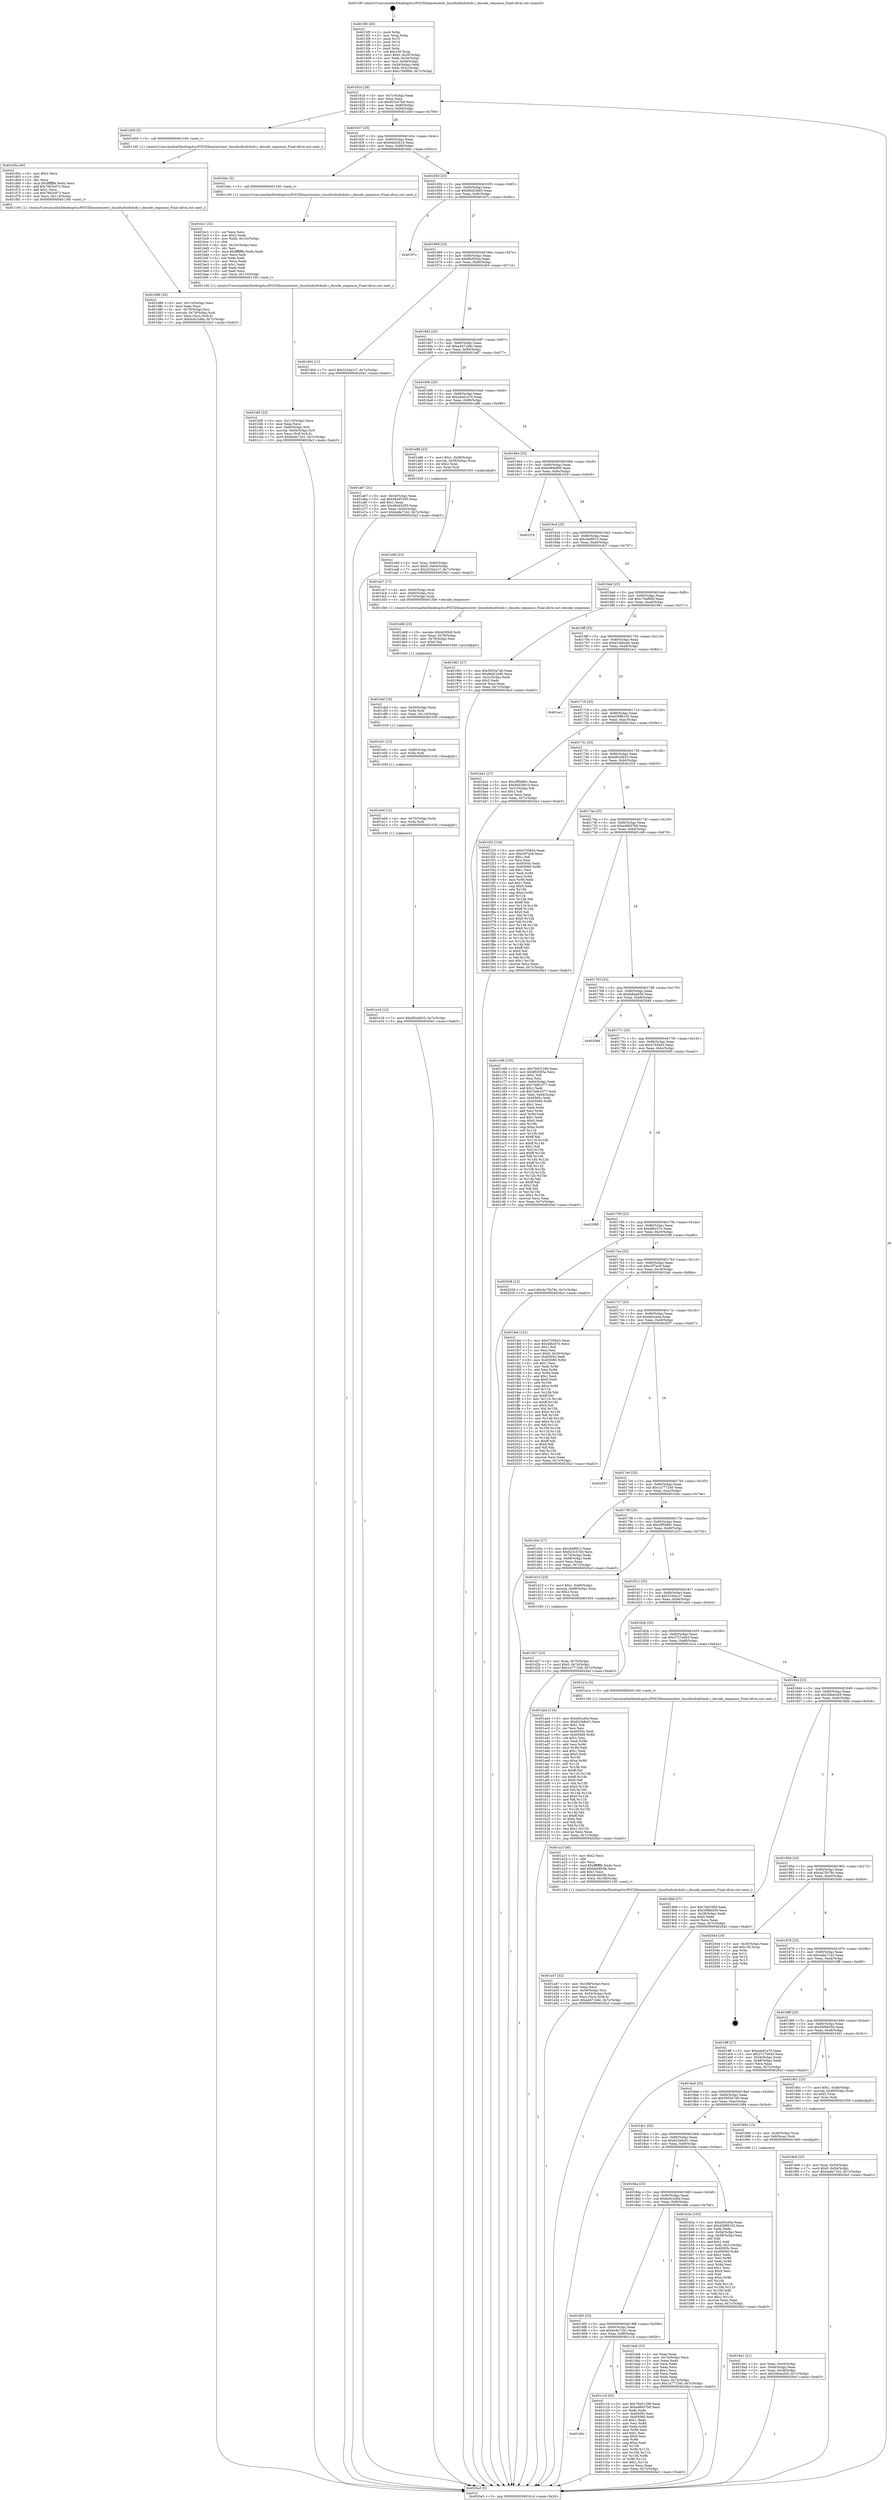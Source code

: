digraph "0x4015f0" {
  label = "0x4015f0 (/mnt/c/Users/mathe/Desktop/tcc/POCII/binaries/extr_linuxfsnfsnfs4xdr.c_decode_sequence_Final-ollvm.out::main(0))"
  labelloc = "t"
  node[shape=record]

  Entry [label="",width=0.3,height=0.3,shape=circle,fillcolor=black,style=filled]
  "0x40161d" [label="{
     0x40161d [26]\l
     | [instrs]\l
     &nbsp;&nbsp;0x40161d \<+3\>: mov -0x7c(%rbp),%eax\l
     &nbsp;&nbsp;0x401620 \<+2\>: mov %eax,%ecx\l
     &nbsp;&nbsp;0x401622 \<+6\>: sub $0x923c57b0,%ecx\l
     &nbsp;&nbsp;0x401628 \<+3\>: mov %eax,-0x80(%rbp)\l
     &nbsp;&nbsp;0x40162b \<+6\>: mov %ecx,-0x84(%rbp)\l
     &nbsp;&nbsp;0x401631 \<+6\>: je 0000000000401d59 \<main+0x769\>\l
  }"]
  "0x401d59" [label="{
     0x401d59 [5]\l
     | [instrs]\l
     &nbsp;&nbsp;0x401d59 \<+5\>: call 0000000000401160 \<next_i\>\l
     | [calls]\l
     &nbsp;&nbsp;0x401160 \{1\} (/mnt/c/Users/mathe/Desktop/tcc/POCII/binaries/extr_linuxfsnfsnfs4xdr.c_decode_sequence_Final-ollvm.out::next_i)\l
  }"]
  "0x401637" [label="{
     0x401637 [25]\l
     | [instrs]\l
     &nbsp;&nbsp;0x401637 \<+5\>: jmp 000000000040163c \<main+0x4c\>\l
     &nbsp;&nbsp;0x40163c \<+3\>: mov -0x80(%rbp),%eax\l
     &nbsp;&nbsp;0x40163f \<+5\>: sub $0x94d20610,%eax\l
     &nbsp;&nbsp;0x401644 \<+6\>: mov %eax,-0x88(%rbp)\l
     &nbsp;&nbsp;0x40164a \<+6\>: je 0000000000401bbc \<main+0x5cc\>\l
  }"]
  Exit [label="",width=0.3,height=0.3,shape=circle,fillcolor=black,style=filled,peripheries=2]
  "0x401bbc" [label="{
     0x401bbc [5]\l
     | [instrs]\l
     &nbsp;&nbsp;0x401bbc \<+5\>: call 0000000000401160 \<next_i\>\l
     | [calls]\l
     &nbsp;&nbsp;0x401160 \{1\} (/mnt/c/Users/mathe/Desktop/tcc/POCII/binaries/extr_linuxfsnfsnfs4xdr.c_decode_sequence_Final-ollvm.out::next_i)\l
  }"]
  "0x401650" [label="{
     0x401650 [25]\l
     | [instrs]\l
     &nbsp;&nbsp;0x401650 \<+5\>: jmp 0000000000401655 \<main+0x65\>\l
     &nbsp;&nbsp;0x401655 \<+3\>: mov -0x80(%rbp),%eax\l
     &nbsp;&nbsp;0x401658 \<+5\>: sub $0x96d23e95,%eax\l
     &nbsp;&nbsp;0x40165d \<+6\>: mov %eax,-0x8c(%rbp)\l
     &nbsp;&nbsp;0x401663 \<+6\>: je 000000000040197c \<main+0x38c\>\l
  }"]
  "0x401e19" [label="{
     0x401e19 [12]\l
     | [instrs]\l
     &nbsp;&nbsp;0x401e19 \<+7\>: movl $0xd92af453,-0x7c(%rbp)\l
     &nbsp;&nbsp;0x401e20 \<+5\>: jmp 00000000004020a3 \<main+0xab3\>\l
  }"]
  "0x40197c" [label="{
     0x40197c\l
  }", style=dashed]
  "0x401669" [label="{
     0x401669 [25]\l
     | [instrs]\l
     &nbsp;&nbsp;0x401669 \<+5\>: jmp 000000000040166e \<main+0x7e\>\l
     &nbsp;&nbsp;0x40166e \<+3\>: mov -0x80(%rbp),%eax\l
     &nbsp;&nbsp;0x401671 \<+5\>: sub $0x9fcf293a,%eax\l
     &nbsp;&nbsp;0x401676 \<+6\>: mov %eax,-0x90(%rbp)\l
     &nbsp;&nbsp;0x40167c \<+6\>: je 0000000000401d04 \<main+0x714\>\l
  }"]
  "0x401e0d" [label="{
     0x401e0d [12]\l
     | [instrs]\l
     &nbsp;&nbsp;0x401e0d \<+4\>: mov -0x70(%rbp),%rdx\l
     &nbsp;&nbsp;0x401e11 \<+3\>: mov %rdx,%rdi\l
     &nbsp;&nbsp;0x401e14 \<+5\>: call 0000000000401030 \<free@plt\>\l
     | [calls]\l
     &nbsp;&nbsp;0x401030 \{1\} (unknown)\l
  }"]
  "0x401d04" [label="{
     0x401d04 [12]\l
     | [instrs]\l
     &nbsp;&nbsp;0x401d04 \<+7\>: movl $0x323da1c7,-0x7c(%rbp)\l
     &nbsp;&nbsp;0x401d0b \<+5\>: jmp 00000000004020a3 \<main+0xab3\>\l
  }"]
  "0x401682" [label="{
     0x401682 [25]\l
     | [instrs]\l
     &nbsp;&nbsp;0x401682 \<+5\>: jmp 0000000000401687 \<main+0x97\>\l
     &nbsp;&nbsp;0x401687 \<+3\>: mov -0x80(%rbp),%eax\l
     &nbsp;&nbsp;0x40168a \<+5\>: sub $0xa4471b8c,%eax\l
     &nbsp;&nbsp;0x40168f \<+6\>: mov %eax,-0x94(%rbp)\l
     &nbsp;&nbsp;0x401695 \<+6\>: je 0000000000401a67 \<main+0x477\>\l
  }"]
  "0x401e01" [label="{
     0x401e01 [12]\l
     | [instrs]\l
     &nbsp;&nbsp;0x401e01 \<+4\>: mov -0x60(%rbp),%rdx\l
     &nbsp;&nbsp;0x401e05 \<+3\>: mov %rdx,%rdi\l
     &nbsp;&nbsp;0x401e08 \<+5\>: call 0000000000401030 \<free@plt\>\l
     | [calls]\l
     &nbsp;&nbsp;0x401030 \{1\} (unknown)\l
  }"]
  "0x401a67" [label="{
     0x401a67 [31]\l
     | [instrs]\l
     &nbsp;&nbsp;0x401a67 \<+3\>: mov -0x54(%rbp),%eax\l
     &nbsp;&nbsp;0x401a6a \<+5\>: sub $0x48445295,%eax\l
     &nbsp;&nbsp;0x401a6f \<+3\>: add $0x1,%eax\l
     &nbsp;&nbsp;0x401a72 \<+5\>: add $0x48445295,%eax\l
     &nbsp;&nbsp;0x401a77 \<+3\>: mov %eax,-0x54(%rbp)\l
     &nbsp;&nbsp;0x401a7a \<+7\>: movl $0x4a8a71b2,-0x7c(%rbp)\l
     &nbsp;&nbsp;0x401a81 \<+5\>: jmp 00000000004020a3 \<main+0xab3\>\l
  }"]
  "0x40169b" [label="{
     0x40169b [25]\l
     | [instrs]\l
     &nbsp;&nbsp;0x40169b \<+5\>: jmp 00000000004016a0 \<main+0xb0\>\l
     &nbsp;&nbsp;0x4016a0 \<+3\>: mov -0x80(%rbp),%eax\l
     &nbsp;&nbsp;0x4016a3 \<+5\>: sub $0xa4ed1a70,%eax\l
     &nbsp;&nbsp;0x4016a8 \<+6\>: mov %eax,-0x98(%rbp)\l
     &nbsp;&nbsp;0x4016ae \<+6\>: je 0000000000401a86 \<main+0x496\>\l
  }"]
  "0x401def" [label="{
     0x401def [18]\l
     | [instrs]\l
     &nbsp;&nbsp;0x401def \<+4\>: mov -0x50(%rbp),%rdx\l
     &nbsp;&nbsp;0x401df3 \<+3\>: mov %rdx,%rdi\l
     &nbsp;&nbsp;0x401df6 \<+6\>: mov %eax,-0x118(%rbp)\l
     &nbsp;&nbsp;0x401dfc \<+5\>: call 0000000000401030 \<free@plt\>\l
     | [calls]\l
     &nbsp;&nbsp;0x401030 \{1\} (unknown)\l
  }"]
  "0x401a86" [label="{
     0x401a86 [23]\l
     | [instrs]\l
     &nbsp;&nbsp;0x401a86 \<+7\>: movl $0x1,-0x58(%rbp)\l
     &nbsp;&nbsp;0x401a8d \<+4\>: movslq -0x58(%rbp),%rax\l
     &nbsp;&nbsp;0x401a91 \<+4\>: shl $0x2,%rax\l
     &nbsp;&nbsp;0x401a95 \<+3\>: mov %rax,%rdi\l
     &nbsp;&nbsp;0x401a98 \<+5\>: call 0000000000401050 \<malloc@plt\>\l
     | [calls]\l
     &nbsp;&nbsp;0x401050 \{1\} (unknown)\l
  }"]
  "0x4016b4" [label="{
     0x4016b4 [25]\l
     | [instrs]\l
     &nbsp;&nbsp;0x4016b4 \<+5\>: jmp 00000000004016b9 \<main+0xc9\>\l
     &nbsp;&nbsp;0x4016b9 \<+3\>: mov -0x80(%rbp),%eax\l
     &nbsp;&nbsp;0x4016bc \<+5\>: sub $0xb089ef06,%eax\l
     &nbsp;&nbsp;0x4016c1 \<+6\>: mov %eax,-0x9c(%rbp)\l
     &nbsp;&nbsp;0x4016c7 \<+6\>: je 0000000000401f19 \<main+0x929\>\l
  }"]
  "0x401dd8" [label="{
     0x401dd8 [23]\l
     | [instrs]\l
     &nbsp;&nbsp;0x401dd8 \<+10\>: movabs $0x4030b6,%rdi\l
     &nbsp;&nbsp;0x401de2 \<+3\>: mov %eax,-0x78(%rbp)\l
     &nbsp;&nbsp;0x401de5 \<+3\>: mov -0x78(%rbp),%esi\l
     &nbsp;&nbsp;0x401de8 \<+2\>: mov $0x0,%al\l
     &nbsp;&nbsp;0x401dea \<+5\>: call 0000000000401040 \<printf@plt\>\l
     | [calls]\l
     &nbsp;&nbsp;0x401040 \{1\} (unknown)\l
  }"]
  "0x401f19" [label="{
     0x401f19\l
  }", style=dashed]
  "0x4016cd" [label="{
     0x4016cd [25]\l
     | [instrs]\l
     &nbsp;&nbsp;0x4016cd \<+5\>: jmp 00000000004016d2 \<main+0xe2\>\l
     &nbsp;&nbsp;0x4016d2 \<+3\>: mov -0x80(%rbp),%eax\l
     &nbsp;&nbsp;0x4016d5 \<+5\>: sub $0xc6ef0f13,%eax\l
     &nbsp;&nbsp;0x4016da \<+6\>: mov %eax,-0xa0(%rbp)\l
     &nbsp;&nbsp;0x4016e0 \<+6\>: je 0000000000401dc7 \<main+0x7d7\>\l
  }"]
  "0x401d86" [label="{
     0x401d86 [32]\l
     | [instrs]\l
     &nbsp;&nbsp;0x401d86 \<+6\>: mov -0x114(%rbp),%ecx\l
     &nbsp;&nbsp;0x401d8c \<+3\>: imul %eax,%ecx\l
     &nbsp;&nbsp;0x401d8f \<+4\>: mov -0x70(%rbp),%rsi\l
     &nbsp;&nbsp;0x401d93 \<+4\>: movslq -0x74(%rbp),%rdi\l
     &nbsp;&nbsp;0x401d97 \<+3\>: mov %ecx,(%rsi,%rdi,4)\l
     &nbsp;&nbsp;0x401d9a \<+7\>: movl $0x6c6c2d6a,-0x7c(%rbp)\l
     &nbsp;&nbsp;0x401da1 \<+5\>: jmp 00000000004020a3 \<main+0xab3\>\l
  }"]
  "0x401dc7" [label="{
     0x401dc7 [17]\l
     | [instrs]\l
     &nbsp;&nbsp;0x401dc7 \<+4\>: mov -0x50(%rbp),%rdi\l
     &nbsp;&nbsp;0x401dcb \<+4\>: mov -0x60(%rbp),%rsi\l
     &nbsp;&nbsp;0x401dcf \<+4\>: mov -0x70(%rbp),%rdx\l
     &nbsp;&nbsp;0x401dd3 \<+5\>: call 00000000004013b0 \<decode_sequence\>\l
     | [calls]\l
     &nbsp;&nbsp;0x4013b0 \{1\} (/mnt/c/Users/mathe/Desktop/tcc/POCII/binaries/extr_linuxfsnfsnfs4xdr.c_decode_sequence_Final-ollvm.out::decode_sequence)\l
  }"]
  "0x4016e6" [label="{
     0x4016e6 [25]\l
     | [instrs]\l
     &nbsp;&nbsp;0x4016e6 \<+5\>: jmp 00000000004016eb \<main+0xfb\>\l
     &nbsp;&nbsp;0x4016eb \<+3\>: mov -0x80(%rbp),%eax\l
     &nbsp;&nbsp;0x4016ee \<+5\>: sub $0xc70ef90b,%eax\l
     &nbsp;&nbsp;0x4016f3 \<+6\>: mov %eax,-0xa4(%rbp)\l
     &nbsp;&nbsp;0x4016f9 \<+6\>: je 0000000000401961 \<main+0x371\>\l
  }"]
  "0x401d5e" [label="{
     0x401d5e [40]\l
     | [instrs]\l
     &nbsp;&nbsp;0x401d5e \<+5\>: mov $0x2,%ecx\l
     &nbsp;&nbsp;0x401d63 \<+1\>: cltd\l
     &nbsp;&nbsp;0x401d64 \<+2\>: idiv %ecx\l
     &nbsp;&nbsp;0x401d66 \<+6\>: imul $0xfffffffe,%edx,%ecx\l
     &nbsp;&nbsp;0x401d6c \<+6\>: add $0x7663c973,%ecx\l
     &nbsp;&nbsp;0x401d72 \<+3\>: add $0x1,%ecx\l
     &nbsp;&nbsp;0x401d75 \<+6\>: sub $0x7663c973,%ecx\l
     &nbsp;&nbsp;0x401d7b \<+6\>: mov %ecx,-0x114(%rbp)\l
     &nbsp;&nbsp;0x401d81 \<+5\>: call 0000000000401160 \<next_i\>\l
     | [calls]\l
     &nbsp;&nbsp;0x401160 \{1\} (/mnt/c/Users/mathe/Desktop/tcc/POCII/binaries/extr_linuxfsnfsnfs4xdr.c_decode_sequence_Final-ollvm.out::next_i)\l
  }"]
  "0x401961" [label="{
     0x401961 [27]\l
     | [instrs]\l
     &nbsp;&nbsp;0x401961 \<+5\>: mov $0x5955a7d0,%eax\l
     &nbsp;&nbsp;0x401966 \<+5\>: mov $0x96d23e95,%ecx\l
     &nbsp;&nbsp;0x40196b \<+3\>: mov -0x2c(%rbp),%edx\l
     &nbsp;&nbsp;0x40196e \<+3\>: cmp $0x2,%edx\l
     &nbsp;&nbsp;0x401971 \<+3\>: cmovne %ecx,%eax\l
     &nbsp;&nbsp;0x401974 \<+3\>: mov %eax,-0x7c(%rbp)\l
     &nbsp;&nbsp;0x401977 \<+5\>: jmp 00000000004020a3 \<main+0xab3\>\l
  }"]
  "0x4016ff" [label="{
     0x4016ff [25]\l
     | [instrs]\l
     &nbsp;&nbsp;0x4016ff \<+5\>: jmp 0000000000401704 \<main+0x114\>\l
     &nbsp;&nbsp;0x401704 \<+3\>: mov -0x80(%rbp),%eax\l
     &nbsp;&nbsp;0x401707 \<+5\>: sub $0xd10bba4b,%eax\l
     &nbsp;&nbsp;0x40170c \<+6\>: mov %eax,-0xa8(%rbp)\l
     &nbsp;&nbsp;0x401712 \<+6\>: je 0000000000401ec1 \<main+0x8d1\>\l
  }"]
  "0x4020a3" [label="{
     0x4020a3 [5]\l
     | [instrs]\l
     &nbsp;&nbsp;0x4020a3 \<+5\>: jmp 000000000040161d \<main+0x2d\>\l
  }"]
  "0x4015f0" [label="{
     0x4015f0 [45]\l
     | [instrs]\l
     &nbsp;&nbsp;0x4015f0 \<+1\>: push %rbp\l
     &nbsp;&nbsp;0x4015f1 \<+3\>: mov %rsp,%rbp\l
     &nbsp;&nbsp;0x4015f4 \<+2\>: push %r15\l
     &nbsp;&nbsp;0x4015f6 \<+2\>: push %r14\l
     &nbsp;&nbsp;0x4015f8 \<+2\>: push %r12\l
     &nbsp;&nbsp;0x4015fa \<+1\>: push %rbx\l
     &nbsp;&nbsp;0x4015fb \<+7\>: sub $0x100,%rsp\l
     &nbsp;&nbsp;0x401602 \<+7\>: movl $0x0,-0x30(%rbp)\l
     &nbsp;&nbsp;0x401609 \<+3\>: mov %edi,-0x34(%rbp)\l
     &nbsp;&nbsp;0x40160c \<+4\>: mov %rsi,-0x40(%rbp)\l
     &nbsp;&nbsp;0x401610 \<+3\>: mov -0x34(%rbp),%edi\l
     &nbsp;&nbsp;0x401613 \<+3\>: mov %edi,-0x2c(%rbp)\l
     &nbsp;&nbsp;0x401616 \<+7\>: movl $0xc70ef90b,-0x7c(%rbp)\l
  }"]
  "0x401d27" [label="{
     0x401d27 [23]\l
     | [instrs]\l
     &nbsp;&nbsp;0x401d27 \<+4\>: mov %rax,-0x70(%rbp)\l
     &nbsp;&nbsp;0x401d2b \<+7\>: movl $0x0,-0x74(%rbp)\l
     &nbsp;&nbsp;0x401d32 \<+7\>: movl $0x1a777240,-0x7c(%rbp)\l
     &nbsp;&nbsp;0x401d39 \<+5\>: jmp 00000000004020a3 \<main+0xab3\>\l
  }"]
  "0x401ec1" [label="{
     0x401ec1\l
  }", style=dashed]
  "0x401718" [label="{
     0x401718 [25]\l
     | [instrs]\l
     &nbsp;&nbsp;0x401718 \<+5\>: jmp 000000000040171d \<main+0x12d\>\l
     &nbsp;&nbsp;0x40171d \<+3\>: mov -0x80(%rbp),%eax\l
     &nbsp;&nbsp;0x401720 \<+5\>: sub $0xd2986102,%eax\l
     &nbsp;&nbsp;0x401725 \<+6\>: mov %eax,-0xac(%rbp)\l
     &nbsp;&nbsp;0x40172b \<+6\>: je 0000000000401ba1 \<main+0x5b1\>\l
  }"]
  "0x40190c" [label="{
     0x40190c\l
  }", style=dashed]
  "0x401ba1" [label="{
     0x401ba1 [27]\l
     | [instrs]\l
     &nbsp;&nbsp;0x401ba1 \<+5\>: mov $0x2ff5d991,%eax\l
     &nbsp;&nbsp;0x401ba6 \<+5\>: mov $0x94d20610,%ecx\l
     &nbsp;&nbsp;0x401bab \<+3\>: mov -0x21(%rbp),%dl\l
     &nbsp;&nbsp;0x401bae \<+3\>: test $0x1,%dl\l
     &nbsp;&nbsp;0x401bb1 \<+3\>: cmovne %ecx,%eax\l
     &nbsp;&nbsp;0x401bb4 \<+3\>: mov %eax,-0x7c(%rbp)\l
     &nbsp;&nbsp;0x401bb7 \<+5\>: jmp 00000000004020a3 \<main+0xab3\>\l
  }"]
  "0x401731" [label="{
     0x401731 [25]\l
     | [instrs]\l
     &nbsp;&nbsp;0x401731 \<+5\>: jmp 0000000000401736 \<main+0x146\>\l
     &nbsp;&nbsp;0x401736 \<+3\>: mov -0x80(%rbp),%eax\l
     &nbsp;&nbsp;0x401739 \<+5\>: sub $0xd92af453,%eax\l
     &nbsp;&nbsp;0x40173e \<+6\>: mov %eax,-0xb0(%rbp)\l
     &nbsp;&nbsp;0x401744 \<+6\>: je 0000000000401f25 \<main+0x935\>\l
  }"]
  "0x401c16" [label="{
     0x401c16 [83]\l
     | [instrs]\l
     &nbsp;&nbsp;0x401c16 \<+5\>: mov $0x79d31299,%eax\l
     &nbsp;&nbsp;0x401c1b \<+5\>: mov $0xe46657b8,%ecx\l
     &nbsp;&nbsp;0x401c20 \<+2\>: xor %edx,%edx\l
     &nbsp;&nbsp;0x401c22 \<+7\>: mov 0x40505c,%esi\l
     &nbsp;&nbsp;0x401c29 \<+7\>: mov 0x405060,%edi\l
     &nbsp;&nbsp;0x401c30 \<+3\>: sub $0x1,%edx\l
     &nbsp;&nbsp;0x401c33 \<+3\>: mov %esi,%r8d\l
     &nbsp;&nbsp;0x401c36 \<+3\>: add %edx,%r8d\l
     &nbsp;&nbsp;0x401c39 \<+4\>: imul %r8d,%esi\l
     &nbsp;&nbsp;0x401c3d \<+3\>: and $0x1,%esi\l
     &nbsp;&nbsp;0x401c40 \<+3\>: cmp $0x0,%esi\l
     &nbsp;&nbsp;0x401c43 \<+4\>: sete %r9b\l
     &nbsp;&nbsp;0x401c47 \<+3\>: cmp $0xa,%edi\l
     &nbsp;&nbsp;0x401c4a \<+4\>: setl %r10b\l
     &nbsp;&nbsp;0x401c4e \<+3\>: mov %r9b,%r11b\l
     &nbsp;&nbsp;0x401c51 \<+3\>: and %r10b,%r11b\l
     &nbsp;&nbsp;0x401c54 \<+3\>: xor %r10b,%r9b\l
     &nbsp;&nbsp;0x401c57 \<+3\>: or %r9b,%r11b\l
     &nbsp;&nbsp;0x401c5a \<+4\>: test $0x1,%r11b\l
     &nbsp;&nbsp;0x401c5e \<+3\>: cmovne %ecx,%eax\l
     &nbsp;&nbsp;0x401c61 \<+3\>: mov %eax,-0x7c(%rbp)\l
     &nbsp;&nbsp;0x401c64 \<+5\>: jmp 00000000004020a3 \<main+0xab3\>\l
  }"]
  "0x401f25" [label="{
     0x401f25 [134]\l
     | [instrs]\l
     &nbsp;&nbsp;0x401f25 \<+5\>: mov $0x4705b43,%eax\l
     &nbsp;&nbsp;0x401f2a \<+5\>: mov $0xc5f7ac8,%ecx\l
     &nbsp;&nbsp;0x401f2f \<+2\>: mov $0x1,%dl\l
     &nbsp;&nbsp;0x401f31 \<+2\>: xor %esi,%esi\l
     &nbsp;&nbsp;0x401f33 \<+7\>: mov 0x40505c,%edi\l
     &nbsp;&nbsp;0x401f3a \<+8\>: mov 0x405060,%r8d\l
     &nbsp;&nbsp;0x401f42 \<+3\>: sub $0x1,%esi\l
     &nbsp;&nbsp;0x401f45 \<+3\>: mov %edi,%r9d\l
     &nbsp;&nbsp;0x401f48 \<+3\>: add %esi,%r9d\l
     &nbsp;&nbsp;0x401f4b \<+4\>: imul %r9d,%edi\l
     &nbsp;&nbsp;0x401f4f \<+3\>: and $0x1,%edi\l
     &nbsp;&nbsp;0x401f52 \<+3\>: cmp $0x0,%edi\l
     &nbsp;&nbsp;0x401f55 \<+4\>: sete %r10b\l
     &nbsp;&nbsp;0x401f59 \<+4\>: cmp $0xa,%r8d\l
     &nbsp;&nbsp;0x401f5d \<+4\>: setl %r11b\l
     &nbsp;&nbsp;0x401f61 \<+3\>: mov %r10b,%bl\l
     &nbsp;&nbsp;0x401f64 \<+3\>: xor $0xff,%bl\l
     &nbsp;&nbsp;0x401f67 \<+3\>: mov %r11b,%r14b\l
     &nbsp;&nbsp;0x401f6a \<+4\>: xor $0xff,%r14b\l
     &nbsp;&nbsp;0x401f6e \<+3\>: xor $0x0,%dl\l
     &nbsp;&nbsp;0x401f71 \<+3\>: mov %bl,%r15b\l
     &nbsp;&nbsp;0x401f74 \<+4\>: and $0x0,%r15b\l
     &nbsp;&nbsp;0x401f78 \<+3\>: and %dl,%r10b\l
     &nbsp;&nbsp;0x401f7b \<+3\>: mov %r14b,%r12b\l
     &nbsp;&nbsp;0x401f7e \<+4\>: and $0x0,%r12b\l
     &nbsp;&nbsp;0x401f82 \<+3\>: and %dl,%r11b\l
     &nbsp;&nbsp;0x401f85 \<+3\>: or %r10b,%r15b\l
     &nbsp;&nbsp;0x401f88 \<+3\>: or %r11b,%r12b\l
     &nbsp;&nbsp;0x401f8b \<+3\>: xor %r12b,%r15b\l
     &nbsp;&nbsp;0x401f8e \<+3\>: or %r14b,%bl\l
     &nbsp;&nbsp;0x401f91 \<+3\>: xor $0xff,%bl\l
     &nbsp;&nbsp;0x401f94 \<+3\>: or $0x0,%dl\l
     &nbsp;&nbsp;0x401f97 \<+2\>: and %dl,%bl\l
     &nbsp;&nbsp;0x401f99 \<+3\>: or %bl,%r15b\l
     &nbsp;&nbsp;0x401f9c \<+4\>: test $0x1,%r15b\l
     &nbsp;&nbsp;0x401fa0 \<+3\>: cmovne %ecx,%eax\l
     &nbsp;&nbsp;0x401fa3 \<+3\>: mov %eax,-0x7c(%rbp)\l
     &nbsp;&nbsp;0x401fa6 \<+5\>: jmp 00000000004020a3 \<main+0xab3\>\l
  }"]
  "0x40174a" [label="{
     0x40174a [25]\l
     | [instrs]\l
     &nbsp;&nbsp;0x40174a \<+5\>: jmp 000000000040174f \<main+0x15f\>\l
     &nbsp;&nbsp;0x40174f \<+3\>: mov -0x80(%rbp),%eax\l
     &nbsp;&nbsp;0x401752 \<+5\>: sub $0xe46657b8,%eax\l
     &nbsp;&nbsp;0x401757 \<+6\>: mov %eax,-0xb4(%rbp)\l
     &nbsp;&nbsp;0x40175d \<+6\>: je 0000000000401c69 \<main+0x679\>\l
  }"]
  "0x4018f3" [label="{
     0x4018f3 [25]\l
     | [instrs]\l
     &nbsp;&nbsp;0x4018f3 \<+5\>: jmp 00000000004018f8 \<main+0x308\>\l
     &nbsp;&nbsp;0x4018f8 \<+3\>: mov -0x80(%rbp),%eax\l
     &nbsp;&nbsp;0x4018fb \<+5\>: sub $0x6e4e7241,%eax\l
     &nbsp;&nbsp;0x401900 \<+6\>: mov %eax,-0xf8(%rbp)\l
     &nbsp;&nbsp;0x401906 \<+6\>: je 0000000000401c16 \<main+0x626\>\l
  }"]
  "0x401c69" [label="{
     0x401c69 [155]\l
     | [instrs]\l
     &nbsp;&nbsp;0x401c69 \<+5\>: mov $0x79d31299,%eax\l
     &nbsp;&nbsp;0x401c6e \<+5\>: mov $0x9fcf293a,%ecx\l
     &nbsp;&nbsp;0x401c73 \<+2\>: mov $0x1,%dl\l
     &nbsp;&nbsp;0x401c75 \<+2\>: xor %esi,%esi\l
     &nbsp;&nbsp;0x401c77 \<+3\>: mov -0x64(%rbp),%edi\l
     &nbsp;&nbsp;0x401c7a \<+6\>: add $0x74db1077,%edi\l
     &nbsp;&nbsp;0x401c80 \<+3\>: add $0x1,%edi\l
     &nbsp;&nbsp;0x401c83 \<+6\>: sub $0x74db1077,%edi\l
     &nbsp;&nbsp;0x401c89 \<+3\>: mov %edi,-0x64(%rbp)\l
     &nbsp;&nbsp;0x401c8c \<+7\>: mov 0x40505c,%edi\l
     &nbsp;&nbsp;0x401c93 \<+8\>: mov 0x405060,%r8d\l
     &nbsp;&nbsp;0x401c9b \<+3\>: sub $0x1,%esi\l
     &nbsp;&nbsp;0x401c9e \<+3\>: mov %edi,%r9d\l
     &nbsp;&nbsp;0x401ca1 \<+3\>: add %esi,%r9d\l
     &nbsp;&nbsp;0x401ca4 \<+4\>: imul %r9d,%edi\l
     &nbsp;&nbsp;0x401ca8 \<+3\>: and $0x1,%edi\l
     &nbsp;&nbsp;0x401cab \<+3\>: cmp $0x0,%edi\l
     &nbsp;&nbsp;0x401cae \<+4\>: sete %r10b\l
     &nbsp;&nbsp;0x401cb2 \<+4\>: cmp $0xa,%r8d\l
     &nbsp;&nbsp;0x401cb6 \<+4\>: setl %r11b\l
     &nbsp;&nbsp;0x401cba \<+3\>: mov %r10b,%bl\l
     &nbsp;&nbsp;0x401cbd \<+3\>: xor $0xff,%bl\l
     &nbsp;&nbsp;0x401cc0 \<+3\>: mov %r11b,%r14b\l
     &nbsp;&nbsp;0x401cc3 \<+4\>: xor $0xff,%r14b\l
     &nbsp;&nbsp;0x401cc7 \<+3\>: xor $0x1,%dl\l
     &nbsp;&nbsp;0x401cca \<+3\>: mov %bl,%r15b\l
     &nbsp;&nbsp;0x401ccd \<+4\>: and $0xff,%r15b\l
     &nbsp;&nbsp;0x401cd1 \<+3\>: and %dl,%r10b\l
     &nbsp;&nbsp;0x401cd4 \<+3\>: mov %r14b,%r12b\l
     &nbsp;&nbsp;0x401cd7 \<+4\>: and $0xff,%r12b\l
     &nbsp;&nbsp;0x401cdb \<+3\>: and %dl,%r11b\l
     &nbsp;&nbsp;0x401cde \<+3\>: or %r10b,%r15b\l
     &nbsp;&nbsp;0x401ce1 \<+3\>: or %r11b,%r12b\l
     &nbsp;&nbsp;0x401ce4 \<+3\>: xor %r12b,%r15b\l
     &nbsp;&nbsp;0x401ce7 \<+3\>: or %r14b,%bl\l
     &nbsp;&nbsp;0x401cea \<+3\>: xor $0xff,%bl\l
     &nbsp;&nbsp;0x401ced \<+3\>: or $0x1,%dl\l
     &nbsp;&nbsp;0x401cf0 \<+2\>: and %dl,%bl\l
     &nbsp;&nbsp;0x401cf2 \<+3\>: or %bl,%r15b\l
     &nbsp;&nbsp;0x401cf5 \<+4\>: test $0x1,%r15b\l
     &nbsp;&nbsp;0x401cf9 \<+3\>: cmovne %ecx,%eax\l
     &nbsp;&nbsp;0x401cfc \<+3\>: mov %eax,-0x7c(%rbp)\l
     &nbsp;&nbsp;0x401cff \<+5\>: jmp 00000000004020a3 \<main+0xab3\>\l
  }"]
  "0x401763" [label="{
     0x401763 [25]\l
     | [instrs]\l
     &nbsp;&nbsp;0x401763 \<+5\>: jmp 0000000000401768 \<main+0x178\>\l
     &nbsp;&nbsp;0x401768 \<+3\>: mov -0x80(%rbp),%eax\l
     &nbsp;&nbsp;0x40176b \<+5\>: sub $0xfa84a839,%eax\l
     &nbsp;&nbsp;0x401770 \<+6\>: mov %eax,-0xb8(%rbp)\l
     &nbsp;&nbsp;0x401776 \<+6\>: je 0000000000402084 \<main+0xa94\>\l
  }"]
  "0x401da6" [label="{
     0x401da6 [33]\l
     | [instrs]\l
     &nbsp;&nbsp;0x401da6 \<+2\>: xor %eax,%eax\l
     &nbsp;&nbsp;0x401da8 \<+3\>: mov -0x74(%rbp),%ecx\l
     &nbsp;&nbsp;0x401dab \<+2\>: mov %eax,%edx\l
     &nbsp;&nbsp;0x401dad \<+2\>: sub %ecx,%edx\l
     &nbsp;&nbsp;0x401daf \<+2\>: mov %eax,%ecx\l
     &nbsp;&nbsp;0x401db1 \<+3\>: sub $0x1,%ecx\l
     &nbsp;&nbsp;0x401db4 \<+2\>: add %ecx,%edx\l
     &nbsp;&nbsp;0x401db6 \<+2\>: sub %edx,%eax\l
     &nbsp;&nbsp;0x401db8 \<+3\>: mov %eax,-0x74(%rbp)\l
     &nbsp;&nbsp;0x401dbb \<+7\>: movl $0x1a777240,-0x7c(%rbp)\l
     &nbsp;&nbsp;0x401dc2 \<+5\>: jmp 00000000004020a3 \<main+0xab3\>\l
  }"]
  "0x402084" [label="{
     0x402084\l
  }", style=dashed]
  "0x40177c" [label="{
     0x40177c [25]\l
     | [instrs]\l
     &nbsp;&nbsp;0x40177c \<+5\>: jmp 0000000000401781 \<main+0x191\>\l
     &nbsp;&nbsp;0x401781 \<+3\>: mov -0x80(%rbp),%eax\l
     &nbsp;&nbsp;0x401784 \<+5\>: sub $0x4705b43,%eax\l
     &nbsp;&nbsp;0x401789 \<+6\>: mov %eax,-0xbc(%rbp)\l
     &nbsp;&nbsp;0x40178f \<+6\>: je 0000000000402095 \<main+0xaa5\>\l
  }"]
  "0x401bf5" [label="{
     0x401bf5 [33]\l
     | [instrs]\l
     &nbsp;&nbsp;0x401bf5 \<+6\>: mov -0x110(%rbp),%ecx\l
     &nbsp;&nbsp;0x401bfb \<+3\>: imul %eax,%ecx\l
     &nbsp;&nbsp;0x401bfe \<+4\>: mov -0x60(%rbp),%r8\l
     &nbsp;&nbsp;0x401c02 \<+4\>: movslq -0x64(%rbp),%r9\l
     &nbsp;&nbsp;0x401c06 \<+4\>: mov %ecx,(%r8,%r9,4)\l
     &nbsp;&nbsp;0x401c0a \<+7\>: movl $0x6e4e7241,-0x7c(%rbp)\l
     &nbsp;&nbsp;0x401c11 \<+5\>: jmp 00000000004020a3 \<main+0xab3\>\l
  }"]
  "0x402095" [label="{
     0x402095\l
  }", style=dashed]
  "0x401795" [label="{
     0x401795 [25]\l
     | [instrs]\l
     &nbsp;&nbsp;0x401795 \<+5\>: jmp 000000000040179a \<main+0x1aa\>\l
     &nbsp;&nbsp;0x40179a \<+3\>: mov -0x80(%rbp),%eax\l
     &nbsp;&nbsp;0x40179d \<+5\>: sub $0x48bc57e,%eax\l
     &nbsp;&nbsp;0x4017a2 \<+6\>: mov %eax,-0xc0(%rbp)\l
     &nbsp;&nbsp;0x4017a8 \<+6\>: je 0000000000402038 \<main+0xa48\>\l
  }"]
  "0x401bc1" [label="{
     0x401bc1 [52]\l
     | [instrs]\l
     &nbsp;&nbsp;0x401bc1 \<+2\>: xor %ecx,%ecx\l
     &nbsp;&nbsp;0x401bc3 \<+5\>: mov $0x2,%edx\l
     &nbsp;&nbsp;0x401bc8 \<+6\>: mov %edx,-0x10c(%rbp)\l
     &nbsp;&nbsp;0x401bce \<+1\>: cltd\l
     &nbsp;&nbsp;0x401bcf \<+6\>: mov -0x10c(%rbp),%esi\l
     &nbsp;&nbsp;0x401bd5 \<+2\>: idiv %esi\l
     &nbsp;&nbsp;0x401bd7 \<+6\>: imul $0xfffffffe,%edx,%edx\l
     &nbsp;&nbsp;0x401bdd \<+2\>: mov %ecx,%edi\l
     &nbsp;&nbsp;0x401bdf \<+2\>: sub %edx,%edi\l
     &nbsp;&nbsp;0x401be1 \<+2\>: mov %ecx,%edx\l
     &nbsp;&nbsp;0x401be3 \<+3\>: sub $0x1,%edx\l
     &nbsp;&nbsp;0x401be6 \<+2\>: add %edx,%edi\l
     &nbsp;&nbsp;0x401be8 \<+2\>: sub %edi,%ecx\l
     &nbsp;&nbsp;0x401bea \<+6\>: mov %ecx,-0x110(%rbp)\l
     &nbsp;&nbsp;0x401bf0 \<+5\>: call 0000000000401160 \<next_i\>\l
     | [calls]\l
     &nbsp;&nbsp;0x401160 \{1\} (/mnt/c/Users/mathe/Desktop/tcc/POCII/binaries/extr_linuxfsnfsnfs4xdr.c_decode_sequence_Final-ollvm.out::next_i)\l
  }"]
  "0x402038" [label="{
     0x402038 [12]\l
     | [instrs]\l
     &nbsp;&nbsp;0x402038 \<+7\>: movl $0x4a75b78c,-0x7c(%rbp)\l
     &nbsp;&nbsp;0x40203f \<+5\>: jmp 00000000004020a3 \<main+0xab3\>\l
  }"]
  "0x4017ae" [label="{
     0x4017ae [25]\l
     | [instrs]\l
     &nbsp;&nbsp;0x4017ae \<+5\>: jmp 00000000004017b3 \<main+0x1c3\>\l
     &nbsp;&nbsp;0x4017b3 \<+3\>: mov -0x80(%rbp),%eax\l
     &nbsp;&nbsp;0x4017b6 \<+5\>: sub $0xc5f7ac8,%eax\l
     &nbsp;&nbsp;0x4017bb \<+6\>: mov %eax,-0xc4(%rbp)\l
     &nbsp;&nbsp;0x4017c1 \<+6\>: je 0000000000401fab \<main+0x9bb\>\l
  }"]
  "0x4018da" [label="{
     0x4018da [25]\l
     | [instrs]\l
     &nbsp;&nbsp;0x4018da \<+5\>: jmp 00000000004018df \<main+0x2ef\>\l
     &nbsp;&nbsp;0x4018df \<+3\>: mov -0x80(%rbp),%eax\l
     &nbsp;&nbsp;0x4018e2 \<+5\>: sub $0x6c6c2d6a,%eax\l
     &nbsp;&nbsp;0x4018e7 \<+6\>: mov %eax,-0xf4(%rbp)\l
     &nbsp;&nbsp;0x4018ed \<+6\>: je 0000000000401da6 \<main+0x7b6\>\l
  }"]
  "0x401fab" [label="{
     0x401fab [141]\l
     | [instrs]\l
     &nbsp;&nbsp;0x401fab \<+5\>: mov $0x4705b43,%eax\l
     &nbsp;&nbsp;0x401fb0 \<+5\>: mov $0x48bc57e,%ecx\l
     &nbsp;&nbsp;0x401fb5 \<+2\>: mov $0x1,%dl\l
     &nbsp;&nbsp;0x401fb7 \<+2\>: xor %esi,%esi\l
     &nbsp;&nbsp;0x401fb9 \<+7\>: movl $0x0,-0x30(%rbp)\l
     &nbsp;&nbsp;0x401fc0 \<+7\>: mov 0x40505c,%edi\l
     &nbsp;&nbsp;0x401fc7 \<+8\>: mov 0x405060,%r8d\l
     &nbsp;&nbsp;0x401fcf \<+3\>: sub $0x1,%esi\l
     &nbsp;&nbsp;0x401fd2 \<+3\>: mov %edi,%r9d\l
     &nbsp;&nbsp;0x401fd5 \<+3\>: add %esi,%r9d\l
     &nbsp;&nbsp;0x401fd8 \<+4\>: imul %r9d,%edi\l
     &nbsp;&nbsp;0x401fdc \<+3\>: and $0x1,%edi\l
     &nbsp;&nbsp;0x401fdf \<+3\>: cmp $0x0,%edi\l
     &nbsp;&nbsp;0x401fe2 \<+4\>: sete %r10b\l
     &nbsp;&nbsp;0x401fe6 \<+4\>: cmp $0xa,%r8d\l
     &nbsp;&nbsp;0x401fea \<+4\>: setl %r11b\l
     &nbsp;&nbsp;0x401fee \<+3\>: mov %r10b,%bl\l
     &nbsp;&nbsp;0x401ff1 \<+3\>: xor $0xff,%bl\l
     &nbsp;&nbsp;0x401ff4 \<+3\>: mov %r11b,%r14b\l
     &nbsp;&nbsp;0x401ff7 \<+4\>: xor $0xff,%r14b\l
     &nbsp;&nbsp;0x401ffb \<+3\>: xor $0x0,%dl\l
     &nbsp;&nbsp;0x401ffe \<+3\>: mov %bl,%r15b\l
     &nbsp;&nbsp;0x402001 \<+4\>: and $0x0,%r15b\l
     &nbsp;&nbsp;0x402005 \<+3\>: and %dl,%r10b\l
     &nbsp;&nbsp;0x402008 \<+3\>: mov %r14b,%r12b\l
     &nbsp;&nbsp;0x40200b \<+4\>: and $0x0,%r12b\l
     &nbsp;&nbsp;0x40200f \<+3\>: and %dl,%r11b\l
     &nbsp;&nbsp;0x402012 \<+3\>: or %r10b,%r15b\l
     &nbsp;&nbsp;0x402015 \<+3\>: or %r11b,%r12b\l
     &nbsp;&nbsp;0x402018 \<+3\>: xor %r12b,%r15b\l
     &nbsp;&nbsp;0x40201b \<+3\>: or %r14b,%bl\l
     &nbsp;&nbsp;0x40201e \<+3\>: xor $0xff,%bl\l
     &nbsp;&nbsp;0x402021 \<+3\>: or $0x0,%dl\l
     &nbsp;&nbsp;0x402024 \<+2\>: and %dl,%bl\l
     &nbsp;&nbsp;0x402026 \<+3\>: or %bl,%r15b\l
     &nbsp;&nbsp;0x402029 \<+4\>: test $0x1,%r15b\l
     &nbsp;&nbsp;0x40202d \<+3\>: cmovne %ecx,%eax\l
     &nbsp;&nbsp;0x402030 \<+3\>: mov %eax,-0x7c(%rbp)\l
     &nbsp;&nbsp;0x402033 \<+5\>: jmp 00000000004020a3 \<main+0xab3\>\l
  }"]
  "0x4017c7" [label="{
     0x4017c7 [25]\l
     | [instrs]\l
     &nbsp;&nbsp;0x4017c7 \<+5\>: jmp 00000000004017cc \<main+0x1dc\>\l
     &nbsp;&nbsp;0x4017cc \<+3\>: mov -0x80(%rbp),%eax\l
     &nbsp;&nbsp;0x4017cf \<+5\>: sub $0xe62ce0a,%eax\l
     &nbsp;&nbsp;0x4017d4 \<+6\>: mov %eax,-0xc8(%rbp)\l
     &nbsp;&nbsp;0x4017da \<+6\>: je 0000000000402057 \<main+0xa67\>\l
  }"]
  "0x401b3a" [label="{
     0x401b3a [103]\l
     | [instrs]\l
     &nbsp;&nbsp;0x401b3a \<+5\>: mov $0xe62ce0a,%eax\l
     &nbsp;&nbsp;0x401b3f \<+5\>: mov $0xd2986102,%ecx\l
     &nbsp;&nbsp;0x401b44 \<+2\>: xor %edx,%edx\l
     &nbsp;&nbsp;0x401b46 \<+3\>: mov -0x64(%rbp),%esi\l
     &nbsp;&nbsp;0x401b49 \<+3\>: cmp -0x58(%rbp),%esi\l
     &nbsp;&nbsp;0x401b4c \<+4\>: setl %dil\l
     &nbsp;&nbsp;0x401b50 \<+4\>: and $0x1,%dil\l
     &nbsp;&nbsp;0x401b54 \<+4\>: mov %dil,-0x21(%rbp)\l
     &nbsp;&nbsp;0x401b58 \<+7\>: mov 0x40505c,%esi\l
     &nbsp;&nbsp;0x401b5f \<+8\>: mov 0x405060,%r8d\l
     &nbsp;&nbsp;0x401b67 \<+3\>: sub $0x1,%edx\l
     &nbsp;&nbsp;0x401b6a \<+3\>: mov %esi,%r9d\l
     &nbsp;&nbsp;0x401b6d \<+3\>: add %edx,%r9d\l
     &nbsp;&nbsp;0x401b70 \<+4\>: imul %r9d,%esi\l
     &nbsp;&nbsp;0x401b74 \<+3\>: and $0x1,%esi\l
     &nbsp;&nbsp;0x401b77 \<+3\>: cmp $0x0,%esi\l
     &nbsp;&nbsp;0x401b7a \<+4\>: sete %dil\l
     &nbsp;&nbsp;0x401b7e \<+4\>: cmp $0xa,%r8d\l
     &nbsp;&nbsp;0x401b82 \<+4\>: setl %r10b\l
     &nbsp;&nbsp;0x401b86 \<+3\>: mov %dil,%r11b\l
     &nbsp;&nbsp;0x401b89 \<+3\>: and %r10b,%r11b\l
     &nbsp;&nbsp;0x401b8c \<+3\>: xor %r10b,%dil\l
     &nbsp;&nbsp;0x401b8f \<+3\>: or %dil,%r11b\l
     &nbsp;&nbsp;0x401b92 \<+4\>: test $0x1,%r11b\l
     &nbsp;&nbsp;0x401b96 \<+3\>: cmovne %ecx,%eax\l
     &nbsp;&nbsp;0x401b99 \<+3\>: mov %eax,-0x7c(%rbp)\l
     &nbsp;&nbsp;0x401b9c \<+5\>: jmp 00000000004020a3 \<main+0xab3\>\l
  }"]
  "0x402057" [label="{
     0x402057\l
  }", style=dashed]
  "0x4017e0" [label="{
     0x4017e0 [25]\l
     | [instrs]\l
     &nbsp;&nbsp;0x4017e0 \<+5\>: jmp 00000000004017e5 \<main+0x1f5\>\l
     &nbsp;&nbsp;0x4017e5 \<+3\>: mov -0x80(%rbp),%eax\l
     &nbsp;&nbsp;0x4017e8 \<+5\>: sub $0x1a777240,%eax\l
     &nbsp;&nbsp;0x4017ed \<+6\>: mov %eax,-0xcc(%rbp)\l
     &nbsp;&nbsp;0x4017f3 \<+6\>: je 0000000000401d3e \<main+0x74e\>\l
  }"]
  "0x401a9d" [label="{
     0x401a9d [23]\l
     | [instrs]\l
     &nbsp;&nbsp;0x401a9d \<+4\>: mov %rax,-0x60(%rbp)\l
     &nbsp;&nbsp;0x401aa1 \<+7\>: movl $0x0,-0x64(%rbp)\l
     &nbsp;&nbsp;0x401aa8 \<+7\>: movl $0x323da1c7,-0x7c(%rbp)\l
     &nbsp;&nbsp;0x401aaf \<+5\>: jmp 00000000004020a3 \<main+0xab3\>\l
  }"]
  "0x401d3e" [label="{
     0x401d3e [27]\l
     | [instrs]\l
     &nbsp;&nbsp;0x401d3e \<+5\>: mov $0xc6ef0f13,%eax\l
     &nbsp;&nbsp;0x401d43 \<+5\>: mov $0x923c57b0,%ecx\l
     &nbsp;&nbsp;0x401d48 \<+3\>: mov -0x74(%rbp),%edx\l
     &nbsp;&nbsp;0x401d4b \<+3\>: cmp -0x68(%rbp),%edx\l
     &nbsp;&nbsp;0x401d4e \<+3\>: cmovl %ecx,%eax\l
     &nbsp;&nbsp;0x401d51 \<+3\>: mov %eax,-0x7c(%rbp)\l
     &nbsp;&nbsp;0x401d54 \<+5\>: jmp 00000000004020a3 \<main+0xab3\>\l
  }"]
  "0x4017f9" [label="{
     0x4017f9 [25]\l
     | [instrs]\l
     &nbsp;&nbsp;0x4017f9 \<+5\>: jmp 00000000004017fe \<main+0x20e\>\l
     &nbsp;&nbsp;0x4017fe \<+3\>: mov -0x80(%rbp),%eax\l
     &nbsp;&nbsp;0x401801 \<+5\>: sub $0x2ff5d991,%eax\l
     &nbsp;&nbsp;0x401806 \<+6\>: mov %eax,-0xd0(%rbp)\l
     &nbsp;&nbsp;0x40180c \<+6\>: je 0000000000401d10 \<main+0x720\>\l
  }"]
  "0x401a47" [label="{
     0x401a47 [32]\l
     | [instrs]\l
     &nbsp;&nbsp;0x401a47 \<+6\>: mov -0x108(%rbp),%ecx\l
     &nbsp;&nbsp;0x401a4d \<+3\>: imul %eax,%ecx\l
     &nbsp;&nbsp;0x401a50 \<+4\>: mov -0x50(%rbp),%rsi\l
     &nbsp;&nbsp;0x401a54 \<+4\>: movslq -0x54(%rbp),%rdi\l
     &nbsp;&nbsp;0x401a58 \<+3\>: mov %ecx,(%rsi,%rdi,4)\l
     &nbsp;&nbsp;0x401a5b \<+7\>: movl $0xa4471b8c,-0x7c(%rbp)\l
     &nbsp;&nbsp;0x401a62 \<+5\>: jmp 00000000004020a3 \<main+0xab3\>\l
  }"]
  "0x401d10" [label="{
     0x401d10 [23]\l
     | [instrs]\l
     &nbsp;&nbsp;0x401d10 \<+7\>: movl $0x1,-0x68(%rbp)\l
     &nbsp;&nbsp;0x401d17 \<+4\>: movslq -0x68(%rbp),%rax\l
     &nbsp;&nbsp;0x401d1b \<+4\>: shl $0x2,%rax\l
     &nbsp;&nbsp;0x401d1f \<+3\>: mov %rax,%rdi\l
     &nbsp;&nbsp;0x401d22 \<+5\>: call 0000000000401050 \<malloc@plt\>\l
     | [calls]\l
     &nbsp;&nbsp;0x401050 \{1\} (unknown)\l
  }"]
  "0x401812" [label="{
     0x401812 [25]\l
     | [instrs]\l
     &nbsp;&nbsp;0x401812 \<+5\>: jmp 0000000000401817 \<main+0x227\>\l
     &nbsp;&nbsp;0x401817 \<+3\>: mov -0x80(%rbp),%eax\l
     &nbsp;&nbsp;0x40181a \<+5\>: sub $0x323da1c7,%eax\l
     &nbsp;&nbsp;0x40181f \<+6\>: mov %eax,-0xd4(%rbp)\l
     &nbsp;&nbsp;0x401825 \<+6\>: je 0000000000401ab4 \<main+0x4c4\>\l
  }"]
  "0x401a1f" [label="{
     0x401a1f [40]\l
     | [instrs]\l
     &nbsp;&nbsp;0x401a1f \<+5\>: mov $0x2,%ecx\l
     &nbsp;&nbsp;0x401a24 \<+1\>: cltd\l
     &nbsp;&nbsp;0x401a25 \<+2\>: idiv %ecx\l
     &nbsp;&nbsp;0x401a27 \<+6\>: imul $0xfffffffe,%edx,%ecx\l
     &nbsp;&nbsp;0x401a2d \<+6\>: add $0xbb44fc9b,%ecx\l
     &nbsp;&nbsp;0x401a33 \<+3\>: add $0x1,%ecx\l
     &nbsp;&nbsp;0x401a36 \<+6\>: sub $0xbb44fc9b,%ecx\l
     &nbsp;&nbsp;0x401a3c \<+6\>: mov %ecx,-0x108(%rbp)\l
     &nbsp;&nbsp;0x401a42 \<+5\>: call 0000000000401160 \<next_i\>\l
     | [calls]\l
     &nbsp;&nbsp;0x401160 \{1\} (/mnt/c/Users/mathe/Desktop/tcc/POCII/binaries/extr_linuxfsnfsnfs4xdr.c_decode_sequence_Final-ollvm.out::next_i)\l
  }"]
  "0x401ab4" [label="{
     0x401ab4 [134]\l
     | [instrs]\l
     &nbsp;&nbsp;0x401ab4 \<+5\>: mov $0xe62ce0a,%eax\l
     &nbsp;&nbsp;0x401ab9 \<+5\>: mov $0x623e8c01,%ecx\l
     &nbsp;&nbsp;0x401abe \<+2\>: mov $0x1,%dl\l
     &nbsp;&nbsp;0x401ac0 \<+2\>: xor %esi,%esi\l
     &nbsp;&nbsp;0x401ac2 \<+7\>: mov 0x40505c,%edi\l
     &nbsp;&nbsp;0x401ac9 \<+8\>: mov 0x405060,%r8d\l
     &nbsp;&nbsp;0x401ad1 \<+3\>: sub $0x1,%esi\l
     &nbsp;&nbsp;0x401ad4 \<+3\>: mov %edi,%r9d\l
     &nbsp;&nbsp;0x401ad7 \<+3\>: add %esi,%r9d\l
     &nbsp;&nbsp;0x401ada \<+4\>: imul %r9d,%edi\l
     &nbsp;&nbsp;0x401ade \<+3\>: and $0x1,%edi\l
     &nbsp;&nbsp;0x401ae1 \<+3\>: cmp $0x0,%edi\l
     &nbsp;&nbsp;0x401ae4 \<+4\>: sete %r10b\l
     &nbsp;&nbsp;0x401ae8 \<+4\>: cmp $0xa,%r8d\l
     &nbsp;&nbsp;0x401aec \<+4\>: setl %r11b\l
     &nbsp;&nbsp;0x401af0 \<+3\>: mov %r10b,%bl\l
     &nbsp;&nbsp;0x401af3 \<+3\>: xor $0xff,%bl\l
     &nbsp;&nbsp;0x401af6 \<+3\>: mov %r11b,%r14b\l
     &nbsp;&nbsp;0x401af9 \<+4\>: xor $0xff,%r14b\l
     &nbsp;&nbsp;0x401afd \<+3\>: xor $0x0,%dl\l
     &nbsp;&nbsp;0x401b00 \<+3\>: mov %bl,%r15b\l
     &nbsp;&nbsp;0x401b03 \<+4\>: and $0x0,%r15b\l
     &nbsp;&nbsp;0x401b07 \<+3\>: and %dl,%r10b\l
     &nbsp;&nbsp;0x401b0a \<+3\>: mov %r14b,%r12b\l
     &nbsp;&nbsp;0x401b0d \<+4\>: and $0x0,%r12b\l
     &nbsp;&nbsp;0x401b11 \<+3\>: and %dl,%r11b\l
     &nbsp;&nbsp;0x401b14 \<+3\>: or %r10b,%r15b\l
     &nbsp;&nbsp;0x401b17 \<+3\>: or %r11b,%r12b\l
     &nbsp;&nbsp;0x401b1a \<+3\>: xor %r12b,%r15b\l
     &nbsp;&nbsp;0x401b1d \<+3\>: or %r14b,%bl\l
     &nbsp;&nbsp;0x401b20 \<+3\>: xor $0xff,%bl\l
     &nbsp;&nbsp;0x401b23 \<+3\>: or $0x0,%dl\l
     &nbsp;&nbsp;0x401b26 \<+2\>: and %dl,%bl\l
     &nbsp;&nbsp;0x401b28 \<+3\>: or %bl,%r15b\l
     &nbsp;&nbsp;0x401b2b \<+4\>: test $0x1,%r15b\l
     &nbsp;&nbsp;0x401b2f \<+3\>: cmovne %ecx,%eax\l
     &nbsp;&nbsp;0x401b32 \<+3\>: mov %eax,-0x7c(%rbp)\l
     &nbsp;&nbsp;0x401b35 \<+5\>: jmp 00000000004020a3 \<main+0xab3\>\l
  }"]
  "0x40182b" [label="{
     0x40182b [25]\l
     | [instrs]\l
     &nbsp;&nbsp;0x40182b \<+5\>: jmp 0000000000401830 \<main+0x240\>\l
     &nbsp;&nbsp;0x401830 \<+3\>: mov -0x80(%rbp),%eax\l
     &nbsp;&nbsp;0x401833 \<+5\>: sub $0x3727e043,%eax\l
     &nbsp;&nbsp;0x401838 \<+6\>: mov %eax,-0xd8(%rbp)\l
     &nbsp;&nbsp;0x40183e \<+6\>: je 0000000000401a1a \<main+0x42a\>\l
  }"]
  "0x4019e8" [label="{
     0x4019e8 [23]\l
     | [instrs]\l
     &nbsp;&nbsp;0x4019e8 \<+4\>: mov %rax,-0x50(%rbp)\l
     &nbsp;&nbsp;0x4019ec \<+7\>: movl $0x0,-0x54(%rbp)\l
     &nbsp;&nbsp;0x4019f3 \<+7\>: movl $0x4a8a71b2,-0x7c(%rbp)\l
     &nbsp;&nbsp;0x4019fa \<+5\>: jmp 00000000004020a3 \<main+0xab3\>\l
  }"]
  "0x401a1a" [label="{
     0x401a1a [5]\l
     | [instrs]\l
     &nbsp;&nbsp;0x401a1a \<+5\>: call 0000000000401160 \<next_i\>\l
     | [calls]\l
     &nbsp;&nbsp;0x401160 \{1\} (/mnt/c/Users/mathe/Desktop/tcc/POCII/binaries/extr_linuxfsnfsnfs4xdr.c_decode_sequence_Final-ollvm.out::next_i)\l
  }"]
  "0x401844" [label="{
     0x401844 [25]\l
     | [instrs]\l
     &nbsp;&nbsp;0x401844 \<+5\>: jmp 0000000000401849 \<main+0x259\>\l
     &nbsp;&nbsp;0x401849 \<+3\>: mov -0x80(%rbp),%eax\l
     &nbsp;&nbsp;0x40184c \<+5\>: sub $0x3dbacd29,%eax\l
     &nbsp;&nbsp;0x401851 \<+6\>: mov %eax,-0xdc(%rbp)\l
     &nbsp;&nbsp;0x401857 \<+6\>: je 00000000004019b6 \<main+0x3c6\>\l
  }"]
  "0x4019a1" [label="{
     0x4019a1 [21]\l
     | [instrs]\l
     &nbsp;&nbsp;0x4019a1 \<+3\>: mov %eax,-0x44(%rbp)\l
     &nbsp;&nbsp;0x4019a4 \<+3\>: mov -0x44(%rbp),%eax\l
     &nbsp;&nbsp;0x4019a7 \<+3\>: mov %eax,-0x28(%rbp)\l
     &nbsp;&nbsp;0x4019aa \<+7\>: movl $0x3dbacd29,-0x7c(%rbp)\l
     &nbsp;&nbsp;0x4019b1 \<+5\>: jmp 00000000004020a3 \<main+0xab3\>\l
  }"]
  "0x4019b6" [label="{
     0x4019b6 [27]\l
     | [instrs]\l
     &nbsp;&nbsp;0x4019b6 \<+5\>: mov $0x7bb33f5f,%eax\l
     &nbsp;&nbsp;0x4019bb \<+5\>: mov $0x50f9d459,%ecx\l
     &nbsp;&nbsp;0x4019c0 \<+3\>: mov -0x28(%rbp),%edx\l
     &nbsp;&nbsp;0x4019c3 \<+3\>: cmp $0x0,%edx\l
     &nbsp;&nbsp;0x4019c6 \<+3\>: cmove %ecx,%eax\l
     &nbsp;&nbsp;0x4019c9 \<+3\>: mov %eax,-0x7c(%rbp)\l
     &nbsp;&nbsp;0x4019cc \<+5\>: jmp 00000000004020a3 \<main+0xab3\>\l
  }"]
  "0x40185d" [label="{
     0x40185d [25]\l
     | [instrs]\l
     &nbsp;&nbsp;0x40185d \<+5\>: jmp 0000000000401862 \<main+0x272\>\l
     &nbsp;&nbsp;0x401862 \<+3\>: mov -0x80(%rbp),%eax\l
     &nbsp;&nbsp;0x401865 \<+5\>: sub $0x4a75b78c,%eax\l
     &nbsp;&nbsp;0x40186a \<+6\>: mov %eax,-0xe0(%rbp)\l
     &nbsp;&nbsp;0x401870 \<+6\>: je 0000000000402044 \<main+0xa54\>\l
  }"]
  "0x4018c1" [label="{
     0x4018c1 [25]\l
     | [instrs]\l
     &nbsp;&nbsp;0x4018c1 \<+5\>: jmp 00000000004018c6 \<main+0x2d6\>\l
     &nbsp;&nbsp;0x4018c6 \<+3\>: mov -0x80(%rbp),%eax\l
     &nbsp;&nbsp;0x4018c9 \<+5\>: sub $0x623e8c01,%eax\l
     &nbsp;&nbsp;0x4018ce \<+6\>: mov %eax,-0xf0(%rbp)\l
     &nbsp;&nbsp;0x4018d4 \<+6\>: je 0000000000401b3a \<main+0x54a\>\l
  }"]
  "0x402044" [label="{
     0x402044 [19]\l
     | [instrs]\l
     &nbsp;&nbsp;0x402044 \<+3\>: mov -0x30(%rbp),%eax\l
     &nbsp;&nbsp;0x402047 \<+7\>: add $0x100,%rsp\l
     &nbsp;&nbsp;0x40204e \<+1\>: pop %rbx\l
     &nbsp;&nbsp;0x40204f \<+2\>: pop %r12\l
     &nbsp;&nbsp;0x402051 \<+2\>: pop %r14\l
     &nbsp;&nbsp;0x402053 \<+2\>: pop %r15\l
     &nbsp;&nbsp;0x402055 \<+1\>: pop %rbp\l
     &nbsp;&nbsp;0x402056 \<+1\>: ret\l
  }"]
  "0x401876" [label="{
     0x401876 [25]\l
     | [instrs]\l
     &nbsp;&nbsp;0x401876 \<+5\>: jmp 000000000040187b \<main+0x28b\>\l
     &nbsp;&nbsp;0x40187b \<+3\>: mov -0x80(%rbp),%eax\l
     &nbsp;&nbsp;0x40187e \<+5\>: sub $0x4a8a71b2,%eax\l
     &nbsp;&nbsp;0x401883 \<+6\>: mov %eax,-0xe4(%rbp)\l
     &nbsp;&nbsp;0x401889 \<+6\>: je 00000000004019ff \<main+0x40f\>\l
  }"]
  "0x401994" [label="{
     0x401994 [13]\l
     | [instrs]\l
     &nbsp;&nbsp;0x401994 \<+4\>: mov -0x40(%rbp),%rax\l
     &nbsp;&nbsp;0x401998 \<+4\>: mov 0x8(%rax),%rdi\l
     &nbsp;&nbsp;0x40199c \<+5\>: call 0000000000401060 \<atoi@plt\>\l
     | [calls]\l
     &nbsp;&nbsp;0x401060 \{1\} (unknown)\l
  }"]
  "0x4019ff" [label="{
     0x4019ff [27]\l
     | [instrs]\l
     &nbsp;&nbsp;0x4019ff \<+5\>: mov $0xa4ed1a70,%eax\l
     &nbsp;&nbsp;0x401a04 \<+5\>: mov $0x3727e043,%ecx\l
     &nbsp;&nbsp;0x401a09 \<+3\>: mov -0x54(%rbp),%edx\l
     &nbsp;&nbsp;0x401a0c \<+3\>: cmp -0x48(%rbp),%edx\l
     &nbsp;&nbsp;0x401a0f \<+3\>: cmovl %ecx,%eax\l
     &nbsp;&nbsp;0x401a12 \<+3\>: mov %eax,-0x7c(%rbp)\l
     &nbsp;&nbsp;0x401a15 \<+5\>: jmp 00000000004020a3 \<main+0xab3\>\l
  }"]
  "0x40188f" [label="{
     0x40188f [25]\l
     | [instrs]\l
     &nbsp;&nbsp;0x40188f \<+5\>: jmp 0000000000401894 \<main+0x2a4\>\l
     &nbsp;&nbsp;0x401894 \<+3\>: mov -0x80(%rbp),%eax\l
     &nbsp;&nbsp;0x401897 \<+5\>: sub $0x50f9d459,%eax\l
     &nbsp;&nbsp;0x40189c \<+6\>: mov %eax,-0xe8(%rbp)\l
     &nbsp;&nbsp;0x4018a2 \<+6\>: je 00000000004019d1 \<main+0x3e1\>\l
  }"]
  "0x4018a8" [label="{
     0x4018a8 [25]\l
     | [instrs]\l
     &nbsp;&nbsp;0x4018a8 \<+5\>: jmp 00000000004018ad \<main+0x2bd\>\l
     &nbsp;&nbsp;0x4018ad \<+3\>: mov -0x80(%rbp),%eax\l
     &nbsp;&nbsp;0x4018b0 \<+5\>: sub $0x5955a7d0,%eax\l
     &nbsp;&nbsp;0x4018b5 \<+6\>: mov %eax,-0xec(%rbp)\l
     &nbsp;&nbsp;0x4018bb \<+6\>: je 0000000000401994 \<main+0x3a4\>\l
  }"]
  "0x4019d1" [label="{
     0x4019d1 [23]\l
     | [instrs]\l
     &nbsp;&nbsp;0x4019d1 \<+7\>: movl $0x1,-0x48(%rbp)\l
     &nbsp;&nbsp;0x4019d8 \<+4\>: movslq -0x48(%rbp),%rax\l
     &nbsp;&nbsp;0x4019dc \<+4\>: shl $0x2,%rax\l
     &nbsp;&nbsp;0x4019e0 \<+3\>: mov %rax,%rdi\l
     &nbsp;&nbsp;0x4019e3 \<+5\>: call 0000000000401050 \<malloc@plt\>\l
     | [calls]\l
     &nbsp;&nbsp;0x401050 \{1\} (unknown)\l
  }"]
  Entry -> "0x4015f0" [label=" 1"]
  "0x40161d" -> "0x401d59" [label=" 1"]
  "0x40161d" -> "0x401637" [label=" 28"]
  "0x402044" -> Exit [label=" 1"]
  "0x401637" -> "0x401bbc" [label=" 1"]
  "0x401637" -> "0x401650" [label=" 27"]
  "0x402038" -> "0x4020a3" [label=" 1"]
  "0x401650" -> "0x40197c" [label=" 0"]
  "0x401650" -> "0x401669" [label=" 27"]
  "0x401fab" -> "0x4020a3" [label=" 1"]
  "0x401669" -> "0x401d04" [label=" 1"]
  "0x401669" -> "0x401682" [label=" 26"]
  "0x401f25" -> "0x4020a3" [label=" 1"]
  "0x401682" -> "0x401a67" [label=" 1"]
  "0x401682" -> "0x40169b" [label=" 25"]
  "0x401e19" -> "0x4020a3" [label=" 1"]
  "0x40169b" -> "0x401a86" [label=" 1"]
  "0x40169b" -> "0x4016b4" [label=" 24"]
  "0x401e0d" -> "0x401e19" [label=" 1"]
  "0x4016b4" -> "0x401f19" [label=" 0"]
  "0x4016b4" -> "0x4016cd" [label=" 24"]
  "0x401e01" -> "0x401e0d" [label=" 1"]
  "0x4016cd" -> "0x401dc7" [label=" 1"]
  "0x4016cd" -> "0x4016e6" [label=" 23"]
  "0x401def" -> "0x401e01" [label=" 1"]
  "0x4016e6" -> "0x401961" [label=" 1"]
  "0x4016e6" -> "0x4016ff" [label=" 22"]
  "0x401961" -> "0x4020a3" [label=" 1"]
  "0x4015f0" -> "0x40161d" [label=" 1"]
  "0x4020a3" -> "0x40161d" [label=" 28"]
  "0x401dd8" -> "0x401def" [label=" 1"]
  "0x4016ff" -> "0x401ec1" [label=" 0"]
  "0x4016ff" -> "0x401718" [label=" 22"]
  "0x401dc7" -> "0x401dd8" [label=" 1"]
  "0x401718" -> "0x401ba1" [label=" 2"]
  "0x401718" -> "0x401731" [label=" 20"]
  "0x401da6" -> "0x4020a3" [label=" 1"]
  "0x401731" -> "0x401f25" [label=" 1"]
  "0x401731" -> "0x40174a" [label=" 19"]
  "0x401d86" -> "0x4020a3" [label=" 1"]
  "0x40174a" -> "0x401c69" [label=" 1"]
  "0x40174a" -> "0x401763" [label=" 18"]
  "0x401d59" -> "0x401d5e" [label=" 1"]
  "0x401763" -> "0x402084" [label=" 0"]
  "0x401763" -> "0x40177c" [label=" 18"]
  "0x401d3e" -> "0x4020a3" [label=" 2"]
  "0x40177c" -> "0x402095" [label=" 0"]
  "0x40177c" -> "0x401795" [label=" 18"]
  "0x401d10" -> "0x401d27" [label=" 1"]
  "0x401795" -> "0x402038" [label=" 1"]
  "0x401795" -> "0x4017ae" [label=" 17"]
  "0x401d04" -> "0x4020a3" [label=" 1"]
  "0x4017ae" -> "0x401fab" [label=" 1"]
  "0x4017ae" -> "0x4017c7" [label=" 16"]
  "0x401c69" -> "0x4020a3" [label=" 1"]
  "0x4017c7" -> "0x402057" [label=" 0"]
  "0x4017c7" -> "0x4017e0" [label=" 16"]
  "0x401c16" -> "0x4020a3" [label=" 1"]
  "0x4017e0" -> "0x401d3e" [label=" 2"]
  "0x4017e0" -> "0x4017f9" [label=" 14"]
  "0x4018f3" -> "0x401c16" [label=" 1"]
  "0x4017f9" -> "0x401d10" [label=" 1"]
  "0x4017f9" -> "0x401812" [label=" 13"]
  "0x401d5e" -> "0x401d86" [label=" 1"]
  "0x401812" -> "0x401ab4" [label=" 2"]
  "0x401812" -> "0x40182b" [label=" 11"]
  "0x4018da" -> "0x4018f3" [label=" 1"]
  "0x40182b" -> "0x401a1a" [label=" 1"]
  "0x40182b" -> "0x401844" [label=" 10"]
  "0x4018da" -> "0x401da6" [label=" 1"]
  "0x401844" -> "0x4019b6" [label=" 1"]
  "0x401844" -> "0x40185d" [label=" 9"]
  "0x401d27" -> "0x4020a3" [label=" 1"]
  "0x40185d" -> "0x402044" [label=" 1"]
  "0x40185d" -> "0x401876" [label=" 8"]
  "0x401bf5" -> "0x4020a3" [label=" 1"]
  "0x401876" -> "0x4019ff" [label=" 2"]
  "0x401876" -> "0x40188f" [label=" 6"]
  "0x401bc1" -> "0x401bf5" [label=" 1"]
  "0x40188f" -> "0x4019d1" [label=" 1"]
  "0x40188f" -> "0x4018a8" [label=" 5"]
  "0x401bbc" -> "0x401bc1" [label=" 1"]
  "0x4018a8" -> "0x401994" [label=" 1"]
  "0x4018a8" -> "0x4018c1" [label=" 4"]
  "0x401994" -> "0x4019a1" [label=" 1"]
  "0x4019a1" -> "0x4020a3" [label=" 1"]
  "0x4019b6" -> "0x4020a3" [label=" 1"]
  "0x4019d1" -> "0x4019e8" [label=" 1"]
  "0x4019e8" -> "0x4020a3" [label=" 1"]
  "0x4019ff" -> "0x4020a3" [label=" 2"]
  "0x401a1a" -> "0x401a1f" [label=" 1"]
  "0x401a1f" -> "0x401a47" [label=" 1"]
  "0x401a47" -> "0x4020a3" [label=" 1"]
  "0x401a67" -> "0x4020a3" [label=" 1"]
  "0x401a86" -> "0x401a9d" [label=" 1"]
  "0x401a9d" -> "0x4020a3" [label=" 1"]
  "0x401ab4" -> "0x4020a3" [label=" 2"]
  "0x4018f3" -> "0x40190c" [label=" 0"]
  "0x4018c1" -> "0x401b3a" [label=" 2"]
  "0x4018c1" -> "0x4018da" [label=" 2"]
  "0x401b3a" -> "0x4020a3" [label=" 2"]
  "0x401ba1" -> "0x4020a3" [label=" 2"]
}
